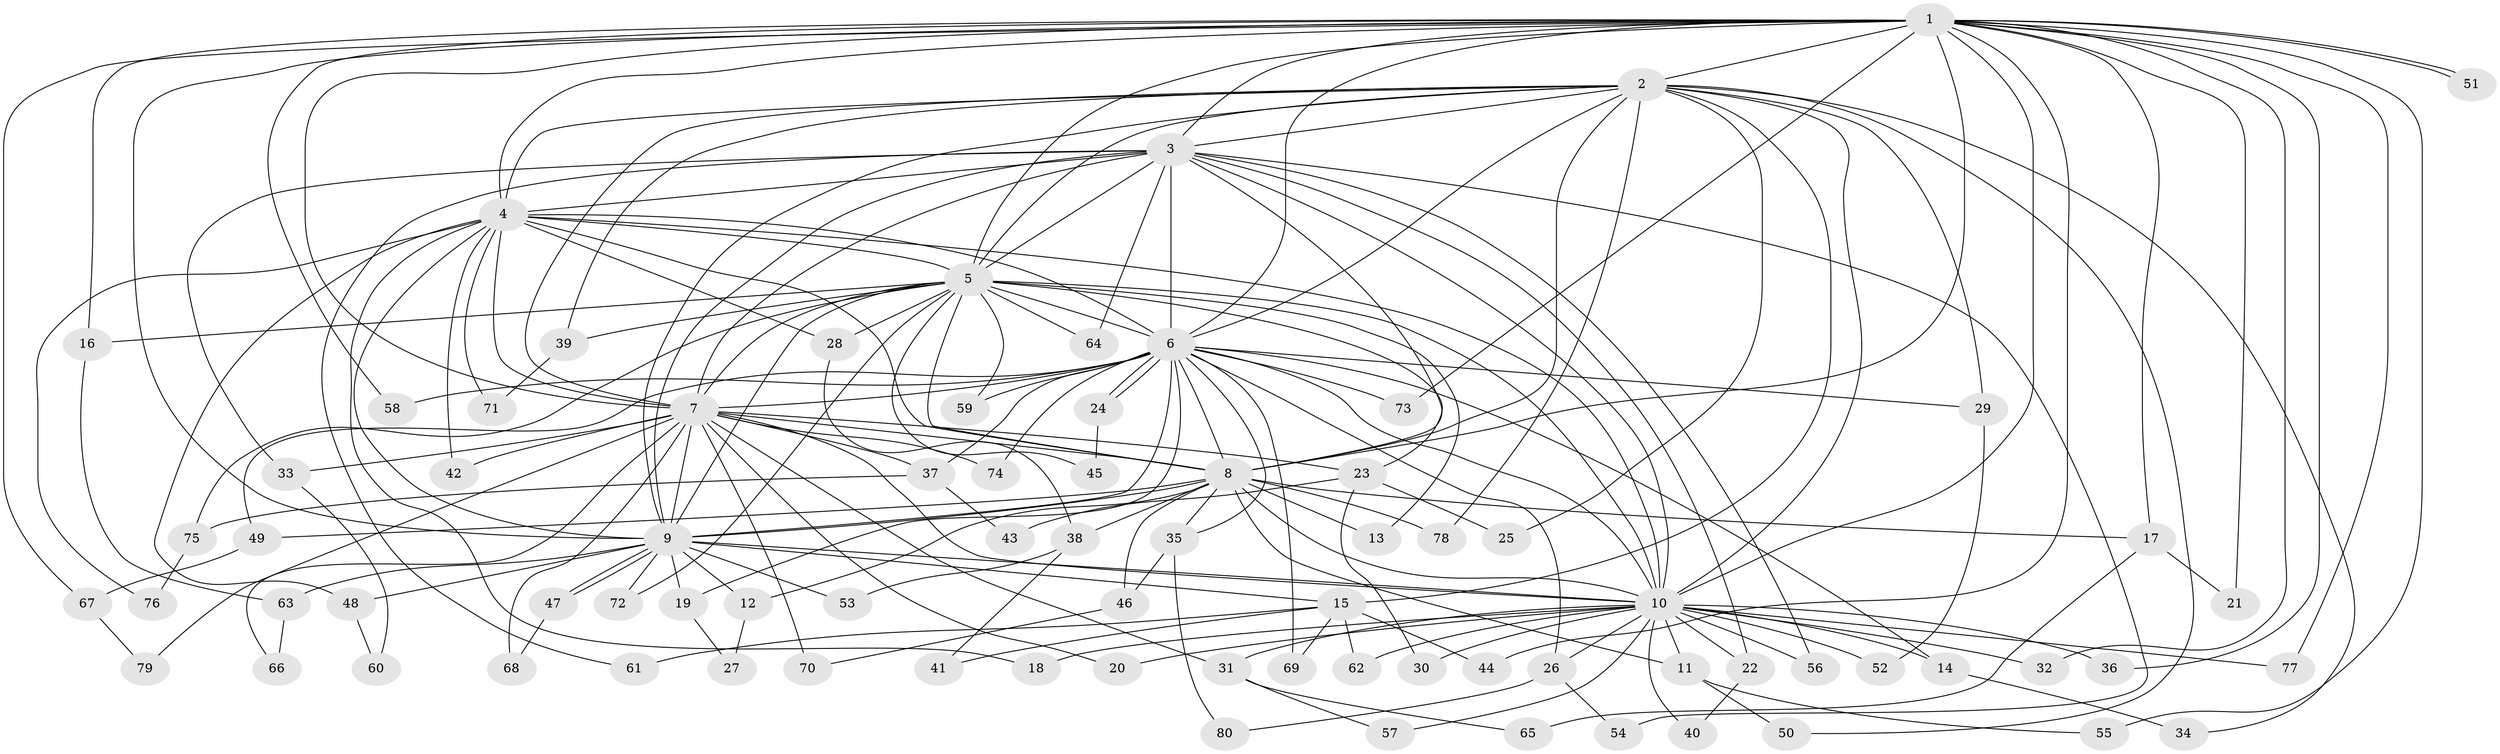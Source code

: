 // coarse degree distribution, {19: 0.020833333333333332, 16: 0.020833333333333332, 14: 0.041666666666666664, 18: 0.041666666666666664, 22: 0.020833333333333332, 21: 0.041666666666666664, 15: 0.020833333333333332, 3: 0.22916666666666666, 2: 0.4375, 7: 0.020833333333333332, 4: 0.10416666666666667}
// Generated by graph-tools (version 1.1) at 2025/17/03/04/25 18:17:40]
// undirected, 80 vertices, 185 edges
graph export_dot {
graph [start="1"]
  node [color=gray90,style=filled];
  1;
  2;
  3;
  4;
  5;
  6;
  7;
  8;
  9;
  10;
  11;
  12;
  13;
  14;
  15;
  16;
  17;
  18;
  19;
  20;
  21;
  22;
  23;
  24;
  25;
  26;
  27;
  28;
  29;
  30;
  31;
  32;
  33;
  34;
  35;
  36;
  37;
  38;
  39;
  40;
  41;
  42;
  43;
  44;
  45;
  46;
  47;
  48;
  49;
  50;
  51;
  52;
  53;
  54;
  55;
  56;
  57;
  58;
  59;
  60;
  61;
  62;
  63;
  64;
  65;
  66;
  67;
  68;
  69;
  70;
  71;
  72;
  73;
  74;
  75;
  76;
  77;
  78;
  79;
  80;
  1 -- 2;
  1 -- 3;
  1 -- 4;
  1 -- 5;
  1 -- 6;
  1 -- 7;
  1 -- 8;
  1 -- 9;
  1 -- 10;
  1 -- 16;
  1 -- 17;
  1 -- 21;
  1 -- 32;
  1 -- 36;
  1 -- 44;
  1 -- 51;
  1 -- 51;
  1 -- 55;
  1 -- 58;
  1 -- 67;
  1 -- 73;
  1 -- 77;
  2 -- 3;
  2 -- 4;
  2 -- 5;
  2 -- 6;
  2 -- 7;
  2 -- 8;
  2 -- 9;
  2 -- 10;
  2 -- 15;
  2 -- 25;
  2 -- 29;
  2 -- 34;
  2 -- 39;
  2 -- 50;
  2 -- 78;
  3 -- 4;
  3 -- 5;
  3 -- 6;
  3 -- 7;
  3 -- 8;
  3 -- 9;
  3 -- 10;
  3 -- 22;
  3 -- 33;
  3 -- 54;
  3 -- 56;
  3 -- 61;
  3 -- 64;
  4 -- 5;
  4 -- 6;
  4 -- 7;
  4 -- 8;
  4 -- 9;
  4 -- 10;
  4 -- 18;
  4 -- 28;
  4 -- 42;
  4 -- 48;
  4 -- 71;
  4 -- 76;
  5 -- 6;
  5 -- 7;
  5 -- 8;
  5 -- 9;
  5 -- 10;
  5 -- 13;
  5 -- 16;
  5 -- 23;
  5 -- 28;
  5 -- 39;
  5 -- 45;
  5 -- 59;
  5 -- 64;
  5 -- 72;
  5 -- 75;
  6 -- 7;
  6 -- 8;
  6 -- 9;
  6 -- 10;
  6 -- 14;
  6 -- 19;
  6 -- 24;
  6 -- 24;
  6 -- 26;
  6 -- 29;
  6 -- 35;
  6 -- 37;
  6 -- 49;
  6 -- 58;
  6 -- 59;
  6 -- 69;
  6 -- 73;
  6 -- 74;
  7 -- 8;
  7 -- 9;
  7 -- 10;
  7 -- 20;
  7 -- 23;
  7 -- 31;
  7 -- 33;
  7 -- 37;
  7 -- 42;
  7 -- 66;
  7 -- 68;
  7 -- 70;
  7 -- 74;
  7 -- 79;
  8 -- 9;
  8 -- 10;
  8 -- 11;
  8 -- 12;
  8 -- 13;
  8 -- 17;
  8 -- 35;
  8 -- 38;
  8 -- 46;
  8 -- 49;
  8 -- 78;
  9 -- 10;
  9 -- 12;
  9 -- 15;
  9 -- 19;
  9 -- 47;
  9 -- 47;
  9 -- 48;
  9 -- 53;
  9 -- 63;
  9 -- 72;
  10 -- 11;
  10 -- 14;
  10 -- 18;
  10 -- 20;
  10 -- 22;
  10 -- 26;
  10 -- 30;
  10 -- 31;
  10 -- 32;
  10 -- 36;
  10 -- 40;
  10 -- 52;
  10 -- 56;
  10 -- 57;
  10 -- 62;
  10 -- 77;
  11 -- 50;
  11 -- 55;
  12 -- 27;
  14 -- 34;
  15 -- 41;
  15 -- 44;
  15 -- 61;
  15 -- 62;
  15 -- 69;
  16 -- 63;
  17 -- 21;
  17 -- 65;
  19 -- 27;
  22 -- 40;
  23 -- 25;
  23 -- 30;
  23 -- 43;
  24 -- 45;
  26 -- 54;
  26 -- 80;
  28 -- 38;
  29 -- 52;
  31 -- 57;
  31 -- 65;
  33 -- 60;
  35 -- 46;
  35 -- 80;
  37 -- 43;
  37 -- 75;
  38 -- 41;
  38 -- 53;
  39 -- 71;
  46 -- 70;
  47 -- 68;
  48 -- 60;
  49 -- 67;
  63 -- 66;
  67 -- 79;
  75 -- 76;
}
